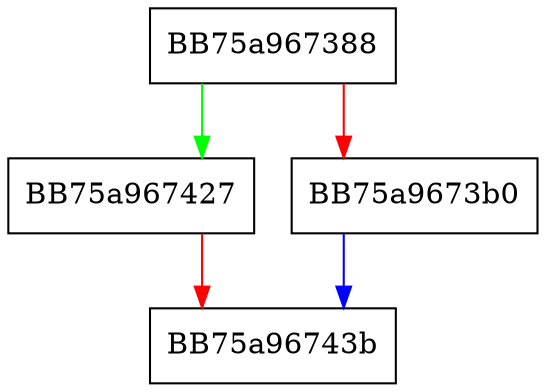 digraph _get_core_telemetry_publisher_api_if_pipeline_running {
  node [shape="box"];
  graph [splines=ortho];
  BB75a967388 -> BB75a967427 [color="green"];
  BB75a967388 -> BB75a9673b0 [color="red"];
  BB75a9673b0 -> BB75a96743b [color="blue"];
  BB75a967427 -> BB75a96743b [color="red"];
}